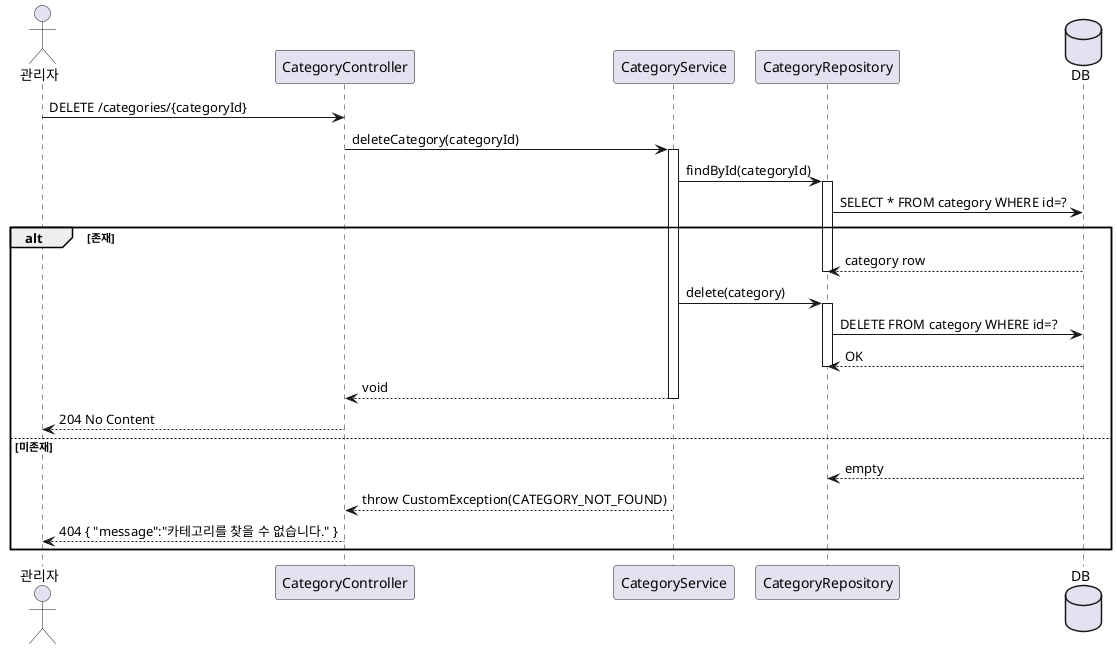 @startuml

actor 관리자

participant "CategoryController" as Controller
participant "CategoryService" as Service
participant "CategoryRepository" as Repo
database "DB" as DB

관리자 -> Controller: DELETE /categories/{categoryId}
Controller -> Service: deleteCategory(categoryId)
activate Service
Service -> Repo: findById(categoryId)
activate Repo
Repo -> DB: SELECT * FROM category WHERE id=?
alt 존재
    DB --> Repo: category row
    deactivate Repo
    Service -> Repo: delete(category)
    activate Repo
    Repo -> DB: DELETE FROM category WHERE id=?
    DB --> Repo: OK
    deactivate Repo
    Service --> Controller: void
    deactivate Service
    Controller --> 관리자: 204 No Content
else 미존재
    DB --> Repo: empty
    deactivate Repo
    Service --> Controller: throw CustomException(CATEGORY_NOT_FOUND)
    deactivate Service
    Controller --> 관리자: 404 { "message":"카테고리를 찾을 수 없습니다." }
end
@enduml
